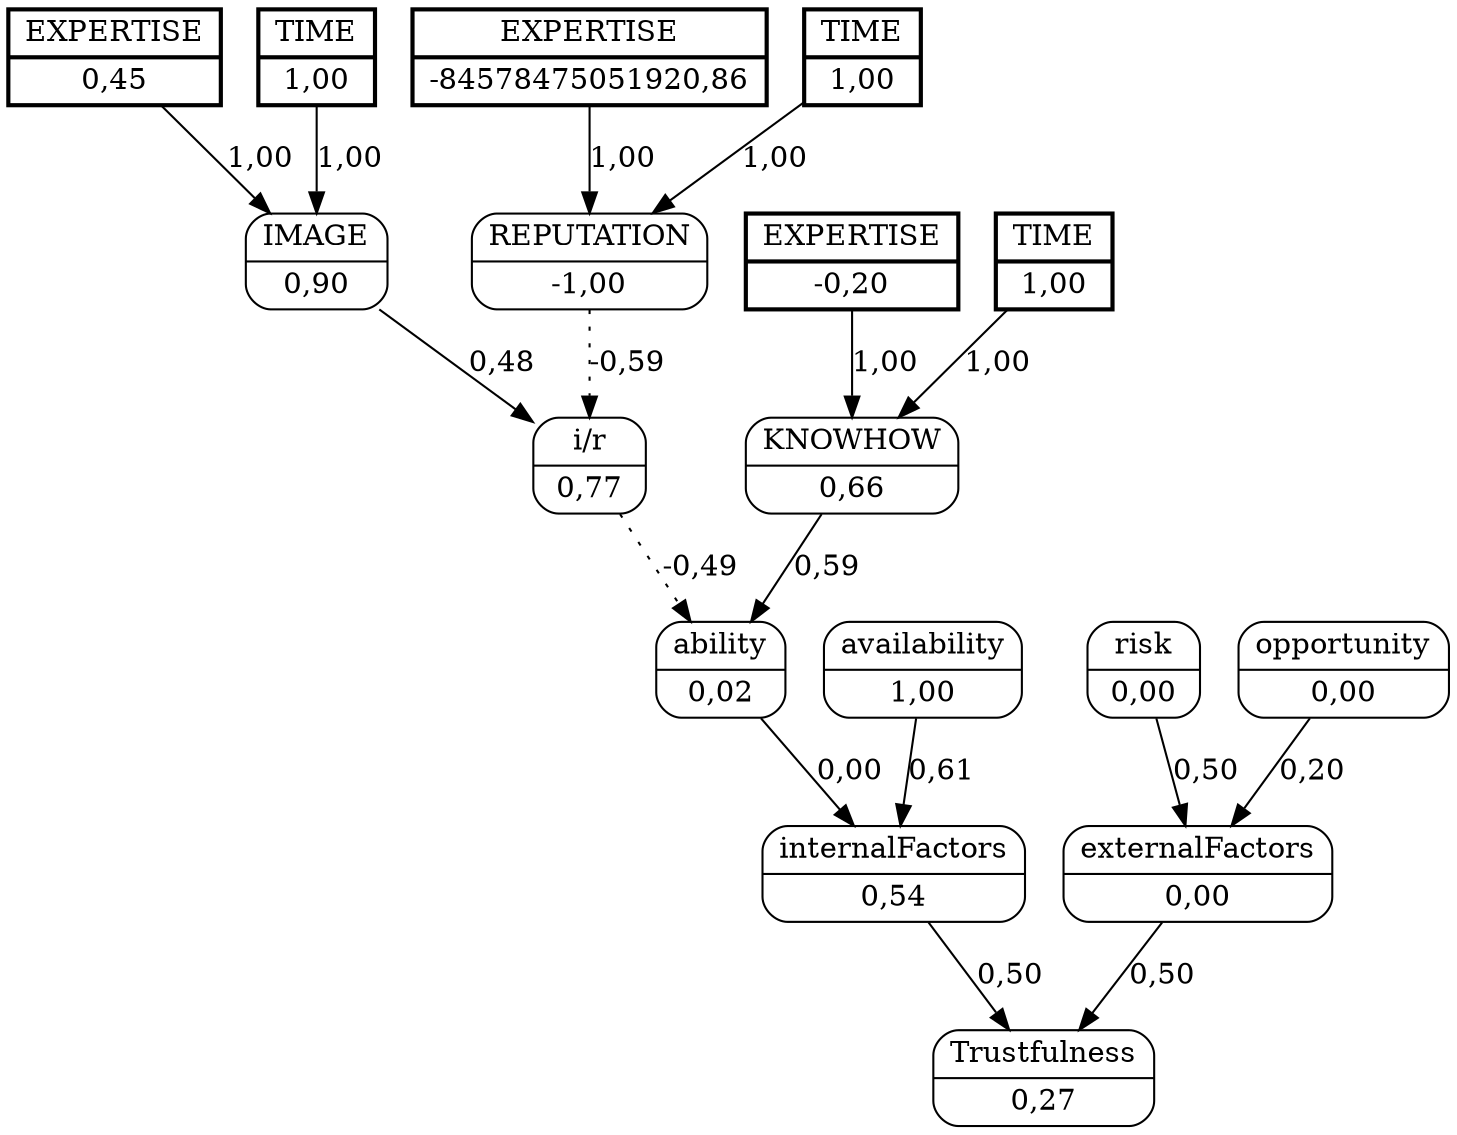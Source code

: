 digraph FCM_net{
	node [shape=record, style=rounded]
	11 [label="{EXPERTISE | 0,45}", style=bold, penwidth=2, peripheries=2];
	12 [label="{TIME | 1,00}", style=bold, penwidth=2, peripheries=2];
	13 [label="{EXPERTISE | -84578475051920,86}", style=bold, penwidth=2, peripheries=2];
	14 [label="{TIME | 1,00}", style=bold, penwidth=2, peripheries=2];
	15 [label="{EXPERTISE | -0,20}", style=bold, penwidth=2, peripheries=2];
	16 [label="{TIME | 1,00}", style=bold, penwidth=2, peripheries=2];
	0 [label="{IMAGE | 0,90}"];
	1 [label="{REPUTATION | -1,00}"];
	2 [label="{KNOWHOW | 0,66}"];
	3 [label="{i/r | 0,77}"];
	4 [label="{ability | 0,02}"];
	5 [label="{availability | 1,00}"];
	6 [label="{internalFactors | 0,54}"];
	7 [label="{risk | 0,00}"];
	8 [label="{opportunity | 0,00}"];
	9 [label="{externalFactors | 0,00}"];
	10 [label="{Trustfulness | 0,27}"];
	11 [label="{EXPERTISE | 0,45}"];
	13 [label="{EXPERTISE | -84578475051920,86}"];
	0 -> 3 [label = "0,48"];
	1 -> 3 [label = "-0,59", style=dotted];
	3 -> 4 [label = "-0,49", style=dotted];
	2 -> 4 [label = "0,59"];
	4 -> 6 [label = "0,00"];
	5 -> 6 [label = "0,61"];
	6 -> 10 [label = "0,50"];
	7 -> 9 [label = "0,50"];
	8 -> 9 [label = "0,20"];
	9 -> 10 [label = "0,50"];
	11 -> 0 [label = "1,00"];
	12 -> 0 [label = "1,00"];
	13 -> 1 [label = "1,00"];
	14 -> 1 [label = "1,00"];
	15 -> 2 [label = "1,00"];
	16 -> 2 [label = "1,00"];
}